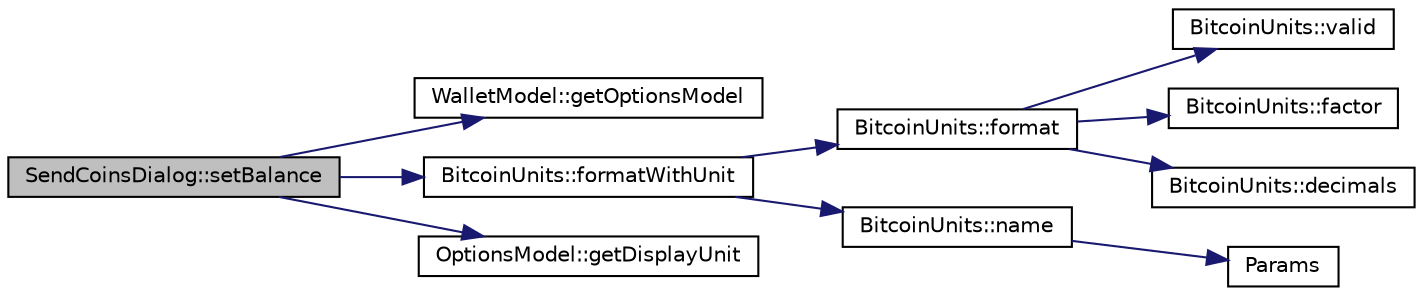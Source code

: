 digraph "SendCoinsDialog::setBalance"
{
  edge [fontname="Helvetica",fontsize="10",labelfontname="Helvetica",labelfontsize="10"];
  node [fontname="Helvetica",fontsize="10",shape=record];
  rankdir="LR";
  Node1336 [label="SendCoinsDialog::setBalance",height=0.2,width=0.4,color="black", fillcolor="grey75", style="filled", fontcolor="black"];
  Node1336 -> Node1337 [color="midnightblue",fontsize="10",style="solid",fontname="Helvetica"];
  Node1337 [label="WalletModel::getOptionsModel",height=0.2,width=0.4,color="black", fillcolor="white", style="filled",URL="$class_wallet_model.html#a96d53e56b3f8f07537ea2523f7a7d300"];
  Node1336 -> Node1338 [color="midnightblue",fontsize="10",style="solid",fontname="Helvetica"];
  Node1338 [label="BitcoinUnits::formatWithUnit",height=0.2,width=0.4,color="black", fillcolor="white", style="filled",URL="$class_bitcoin_units.html#aef9fb7509257bc84ee459d7f0c663020",tooltip="Format as string (with unit) "];
  Node1338 -> Node1339 [color="midnightblue",fontsize="10",style="solid",fontname="Helvetica"];
  Node1339 [label="BitcoinUnits::format",height=0.2,width=0.4,color="black", fillcolor="white", style="filled",URL="$class_bitcoin_units.html#ab07437e5a788c80a82d75e3714bd3925",tooltip="Format as string. "];
  Node1339 -> Node1340 [color="midnightblue",fontsize="10",style="solid",fontname="Helvetica"];
  Node1340 [label="BitcoinUnits::valid",height=0.2,width=0.4,color="black", fillcolor="white", style="filled",URL="$class_bitcoin_units.html#a81cbc41480adfb600dad79711d336e5f",tooltip="Is unit ID valid? "];
  Node1339 -> Node1341 [color="midnightblue",fontsize="10",style="solid",fontname="Helvetica"];
  Node1341 [label="BitcoinUnits::factor",height=0.2,width=0.4,color="black", fillcolor="white", style="filled",URL="$class_bitcoin_units.html#ae967b9e6ecbb8f041bfe398d27533b09",tooltip="Number of Satoshis (1e-8) per unit. "];
  Node1339 -> Node1342 [color="midnightblue",fontsize="10",style="solid",fontname="Helvetica"];
  Node1342 [label="BitcoinUnits::decimals",height=0.2,width=0.4,color="black", fillcolor="white", style="filled",URL="$class_bitcoin_units.html#a3f0fc21634520ea06c684ba0d7e25f2f",tooltip="Number of decimals left. "];
  Node1338 -> Node1343 [color="midnightblue",fontsize="10",style="solid",fontname="Helvetica"];
  Node1343 [label="BitcoinUnits::name",height=0.2,width=0.4,color="black", fillcolor="white", style="filled",URL="$class_bitcoin_units.html#a4cf46136434ed30728608e67e90a9cbe",tooltip="Short name. "];
  Node1343 -> Node1344 [color="midnightblue",fontsize="10",style="solid",fontname="Helvetica"];
  Node1344 [label="Params",height=0.2,width=0.4,color="black", fillcolor="white", style="filled",URL="$chainparams_8cpp.html#ace5c5b706d71a324a417dd2db394fd4a",tooltip="Return the currently selected parameters. "];
  Node1336 -> Node1345 [color="midnightblue",fontsize="10",style="solid",fontname="Helvetica"];
  Node1345 [label="OptionsModel::getDisplayUnit",height=0.2,width=0.4,color="black", fillcolor="white", style="filled",URL="$class_options_model.html#a3b6e4d4ef42be3aaba315b8cd14f468e"];
}
